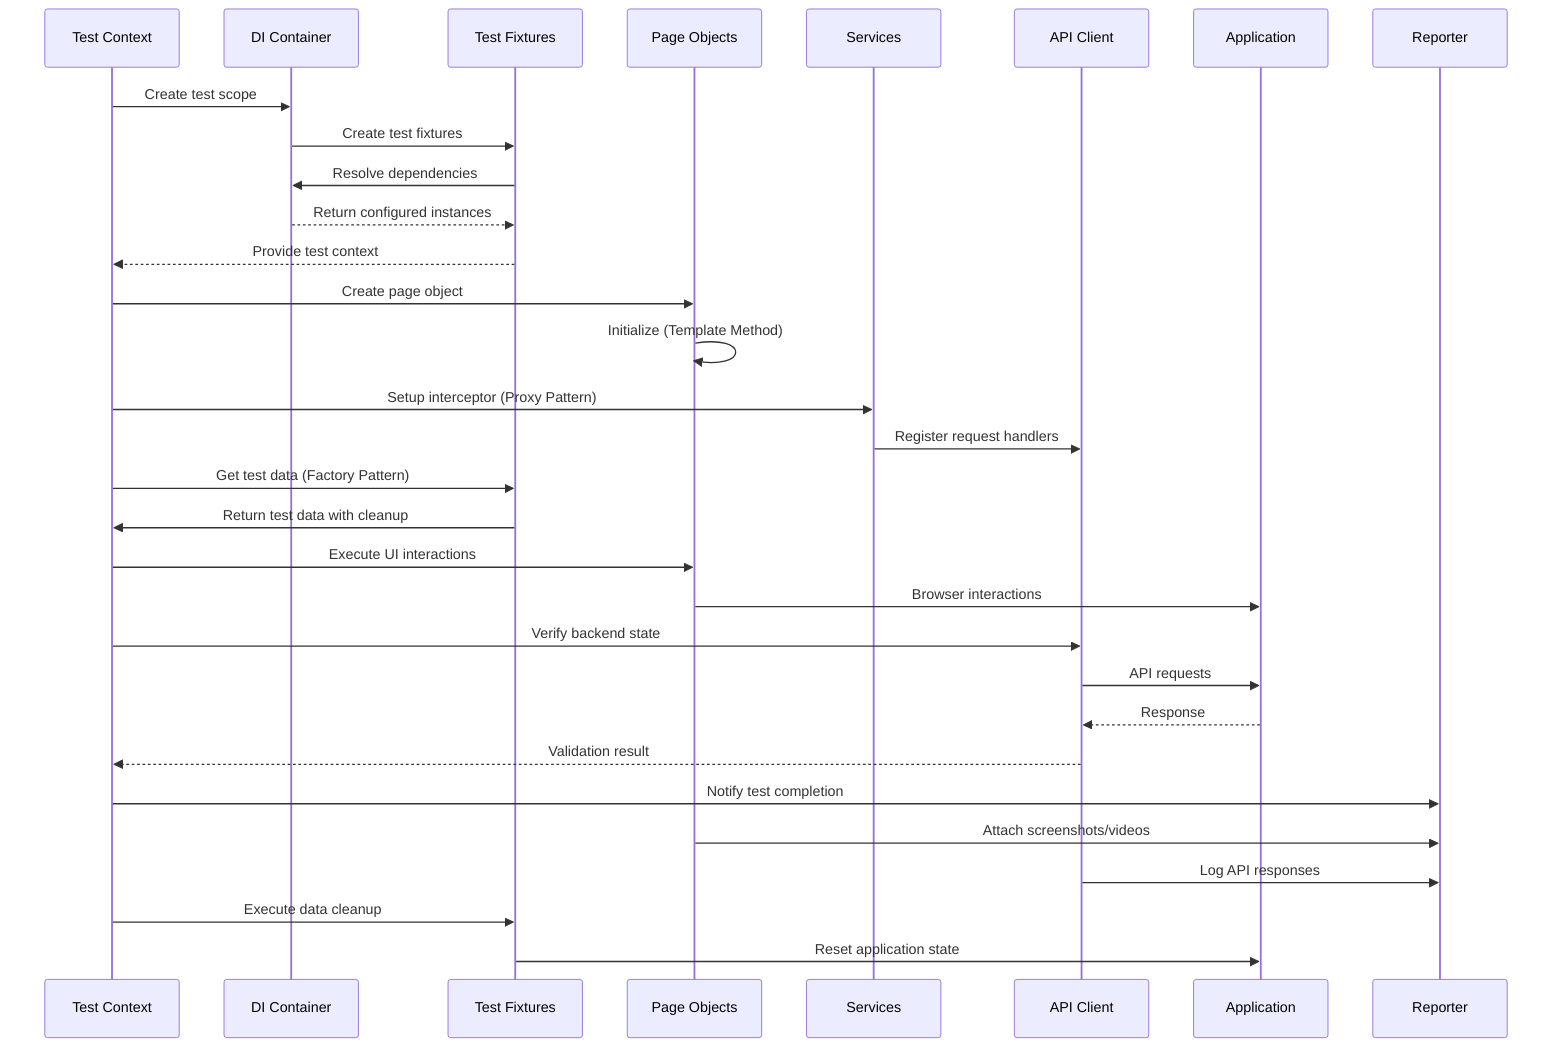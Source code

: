---
config:
  theme: default
---
sequenceDiagram
    participant TC as Test Context
    participant DI as DI Container
    participant Fixture as Test Fixtures
    participant Page as Page Objects
    participant Service as Services
    participant API as API Client
    participant AUT as Application
    participant Report as Reporter
    TC->>DI: Create test scope
    DI->>Fixture: Create test fixtures
    Fixture->>DI: Resolve dependencies
    DI-->>Fixture: Return configured instances
    Fixture-->>TC: Provide test context
    TC->>Page: Create page object
    Page->>Page: Initialize (Template Method)
    TC->>Service: Setup interceptor (Proxy Pattern)
    Service->>API: Register request handlers
    TC->>Fixture: Get test data (Factory Pattern)
    Fixture->>TC: Return test data with cleanup
    TC->>Page: Execute UI interactions
    Page->>AUT: Browser interactions
    TC->>API: Verify backend state
    API->>AUT: API requests
    AUT-->>API: Response
    API-->>TC: Validation result
    TC->>Report: Notify test completion
    Page->>Report: Attach screenshots/videos
    API->>Report: Log API responses
    TC->>Fixture: Execute data cleanup
    Fixture->>AUT: Reset application state